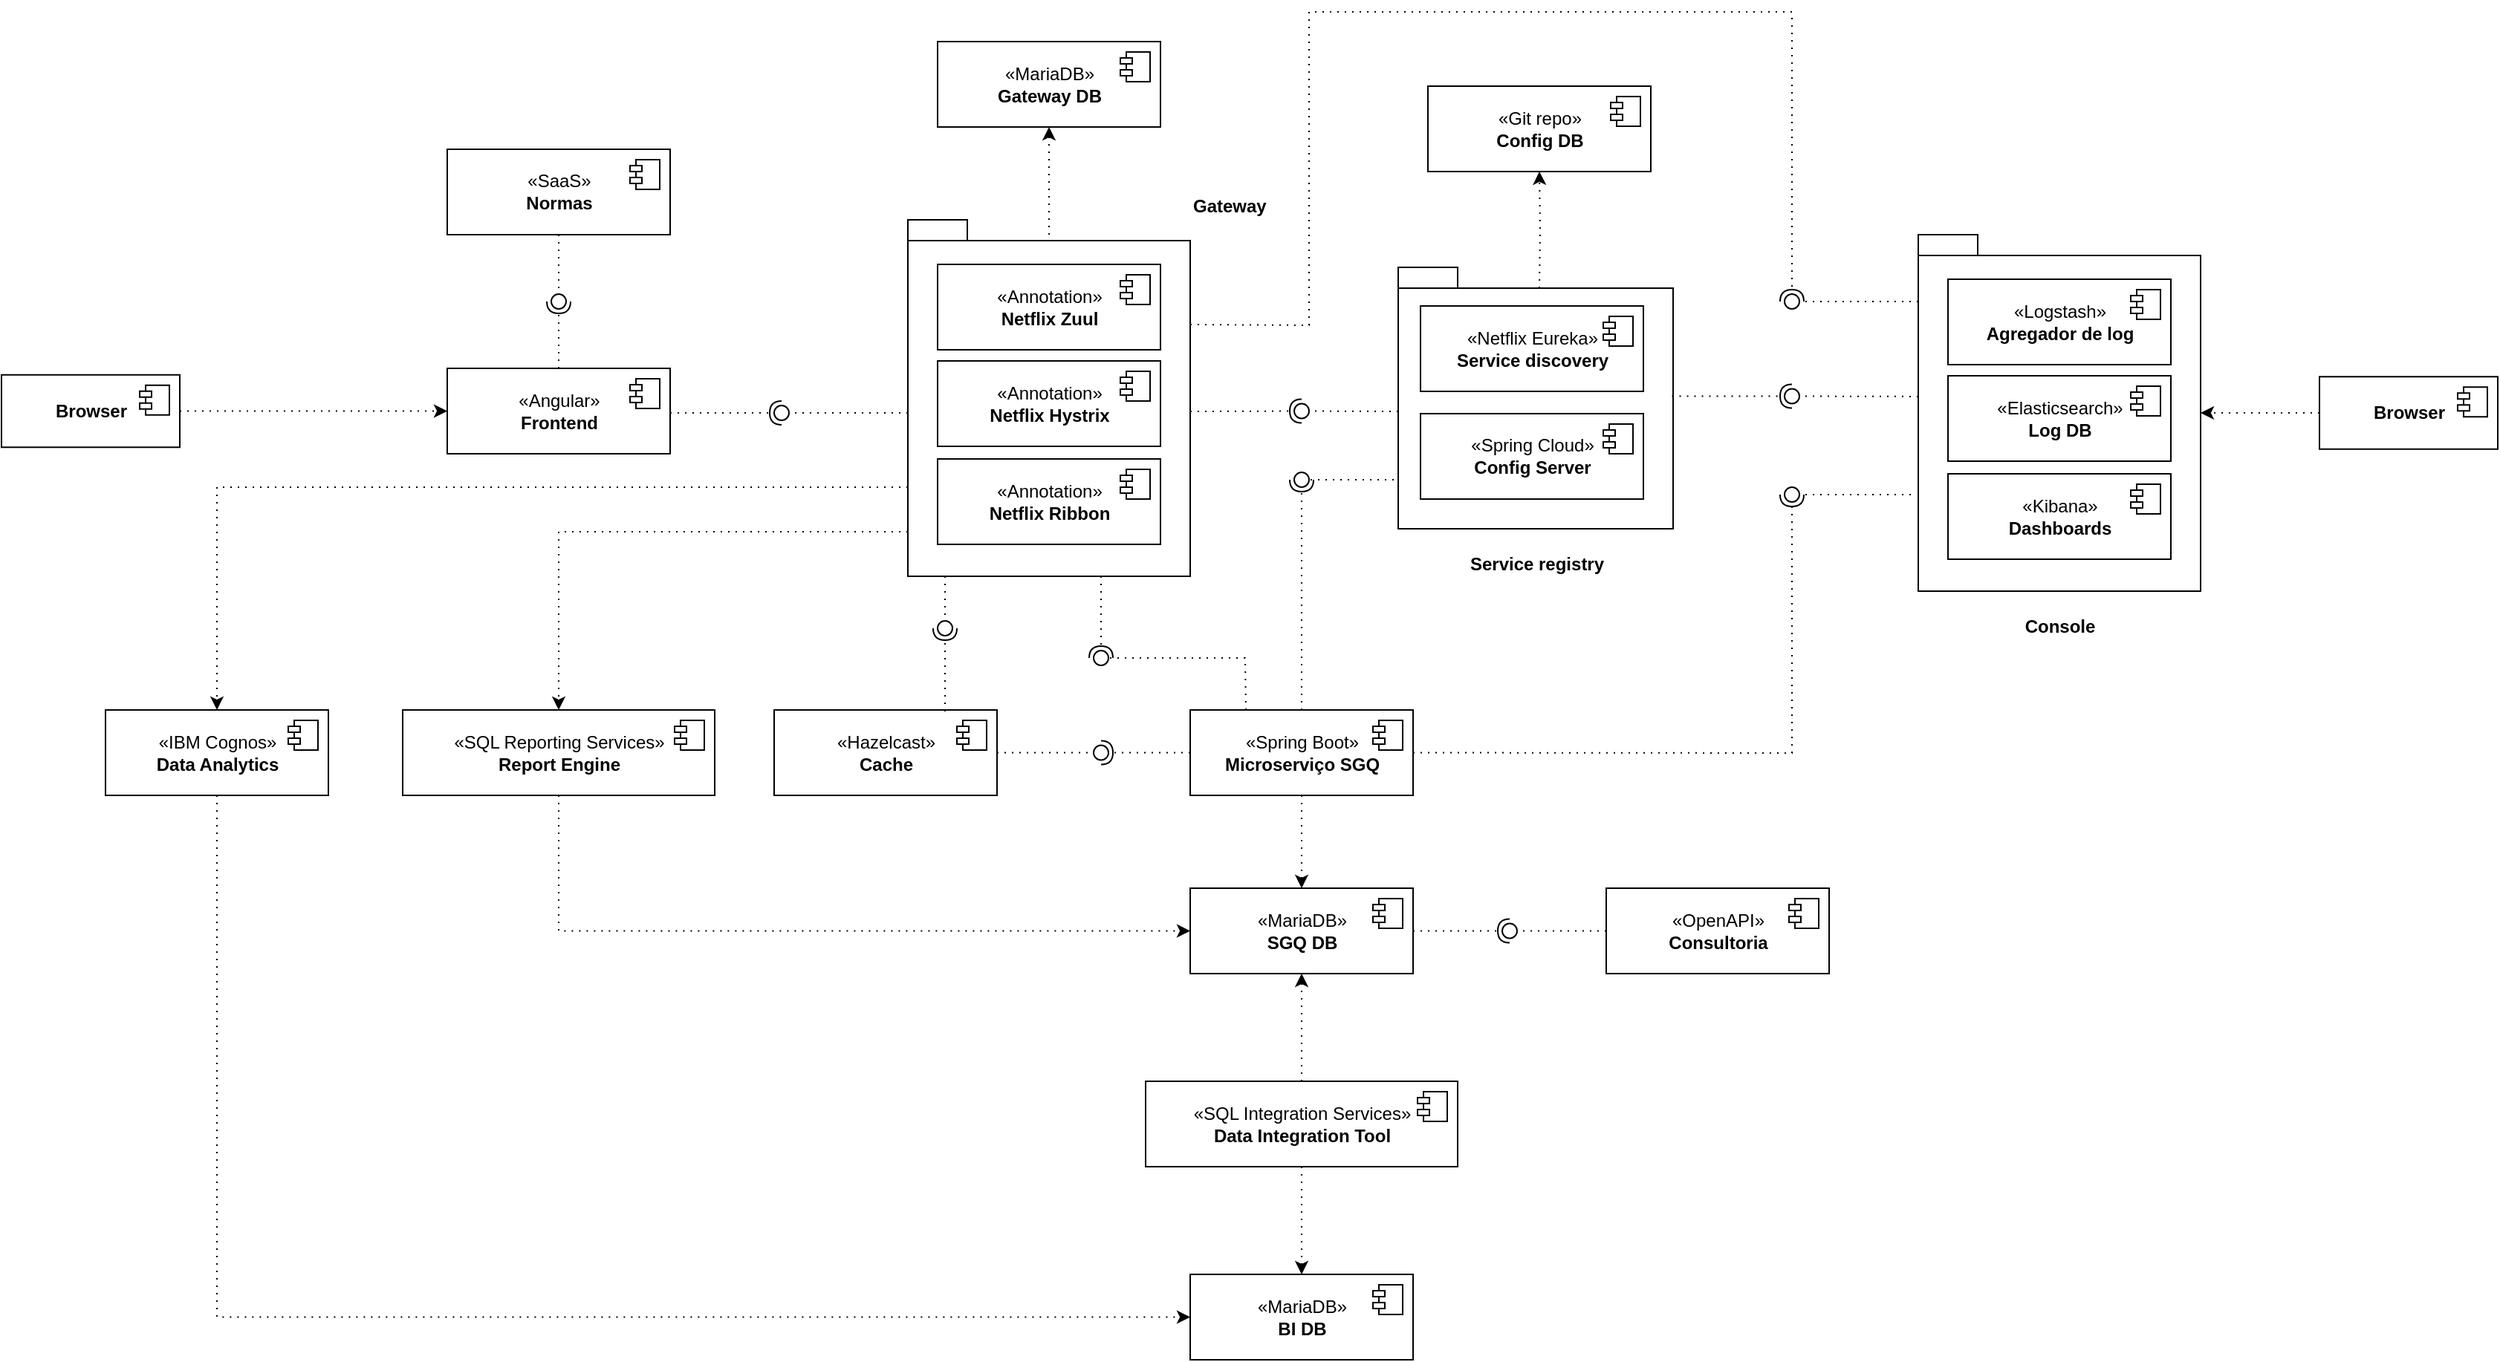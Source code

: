 <mxfile version="12.6.5" type="device"><diagram id="sWpKMz6vAWD7szuIGgSp" name="Page-1"><mxGraphModel dx="3005" dy="1328" grid="1" gridSize="10" guides="1" tooltips="1" connect="1" arrows="1" fold="1" page="1" pageScale="1" pageWidth="850" pageHeight="1100" math="0" shadow="0"><root><mxCell id="0"/><mxCell id="1" parent="0"/><mxCell id="MSvpgPE83jzv0ynAYJYh-51" value="«Angular»&lt;br&gt;&lt;b&gt;Frontend&lt;/b&gt;" style="html=1;" vertex="1" parent="1"><mxGeometry x="-260" y="260" width="150" height="57.5" as="geometry"/></mxCell><mxCell id="MSvpgPE83jzv0ynAYJYh-52" value="" style="shape=component;jettyWidth=8;jettyHeight=4;" vertex="1" parent="MSvpgPE83jzv0ynAYJYh-51"><mxGeometry x="1" width="20" height="20" relative="1" as="geometry"><mxPoint x="-27" y="7" as="offset"/></mxGeometry></mxCell><mxCell id="MSvpgPE83jzv0ynAYJYh-88" style="edgeStyle=orthogonalEdgeStyle;rounded=0;orthogonalLoop=1;jettySize=auto;html=1;exitX=1;exitY=0.5;exitDx=0;exitDy=0;dashed=1;dashPattern=1 4;" edge="1" parent="1" source="MSvpgPE83jzv0ynAYJYh-171" target="MSvpgPE83jzv0ynAYJYh-51"><mxGeometry relative="1" as="geometry"><mxPoint x="-500" y="288.75" as="sourcePoint"/></mxGeometry></mxCell><mxCell id="MSvpgPE83jzv0ynAYJYh-55" value="«SaaS»&lt;br&gt;&lt;b&gt;Normas&lt;/b&gt;" style="html=1;" vertex="1" parent="1"><mxGeometry x="-260" y="112.5" width="150" height="57.5" as="geometry"/></mxCell><mxCell id="MSvpgPE83jzv0ynAYJYh-56" value="" style="shape=component;jettyWidth=8;jettyHeight=4;" vertex="1" parent="MSvpgPE83jzv0ynAYJYh-55"><mxGeometry x="1" width="20" height="20" relative="1" as="geometry"><mxPoint x="-27" y="7" as="offset"/></mxGeometry></mxCell><mxCell id="MSvpgPE83jzv0ynAYJYh-57" value="«OpenAPI»&lt;br&gt;&lt;b&gt;Consultoria&lt;/b&gt;" style="html=1;" vertex="1" parent="1"><mxGeometry x="520" y="610" width="150" height="57.5" as="geometry"/></mxCell><mxCell id="MSvpgPE83jzv0ynAYJYh-58" value="" style="shape=component;jettyWidth=8;jettyHeight=4;" vertex="1" parent="MSvpgPE83jzv0ynAYJYh-57"><mxGeometry x="1" width="20" height="20" relative="1" as="geometry"><mxPoint x="-27" y="7" as="offset"/></mxGeometry></mxCell><mxCell id="MSvpgPE83jzv0ynAYJYh-127" style="edgeStyle=orthogonalEdgeStyle;rounded=0;orthogonalLoop=1;jettySize=auto;html=1;exitX=0.5;exitY=1;exitDx=0;exitDy=0;entryX=0.5;entryY=0;entryDx=0;entryDy=0;dashed=1;dashPattern=1 4;" edge="1" parent="1" source="MSvpgPE83jzv0ynAYJYh-59" target="MSvpgPE83jzv0ynAYJYh-61"><mxGeometry relative="1" as="geometry"/></mxCell><mxCell id="MSvpgPE83jzv0ynAYJYh-59" value="«Spring Boot»&lt;br&gt;&lt;b&gt;Microserviço SGQ&lt;/b&gt;" style="html=1;" vertex="1" parent="1"><mxGeometry x="240" y="490" width="150" height="57.5" as="geometry"/></mxCell><mxCell id="MSvpgPE83jzv0ynAYJYh-60" value="" style="shape=component;jettyWidth=8;jettyHeight=4;" vertex="1" parent="MSvpgPE83jzv0ynAYJYh-59"><mxGeometry x="1" width="20" height="20" relative="1" as="geometry"><mxPoint x="-27" y="7" as="offset"/></mxGeometry></mxCell><mxCell id="MSvpgPE83jzv0ynAYJYh-61" value="«MariaDB»&lt;br&gt;&lt;b&gt;SGQ DB&lt;/b&gt;" style="html=1;" vertex="1" parent="1"><mxGeometry x="240" y="610" width="150" height="57.5" as="geometry"/></mxCell><mxCell id="MSvpgPE83jzv0ynAYJYh-62" value="" style="shape=component;jettyWidth=8;jettyHeight=4;" vertex="1" parent="MSvpgPE83jzv0ynAYJYh-61"><mxGeometry x="1" width="20" height="20" relative="1" as="geometry"><mxPoint x="-27" y="7" as="offset"/></mxGeometry></mxCell><mxCell id="MSvpgPE83jzv0ynAYJYh-63" value="«MariaDB»&lt;br&gt;&lt;b&gt;BI DB&lt;/b&gt;" style="html=1;" vertex="1" parent="1"><mxGeometry x="240" y="870" width="150" height="57.5" as="geometry"/></mxCell><mxCell id="MSvpgPE83jzv0ynAYJYh-64" value="" style="shape=component;jettyWidth=8;jettyHeight=4;" vertex="1" parent="MSvpgPE83jzv0ynAYJYh-63"><mxGeometry x="1" width="20" height="20" relative="1" as="geometry"><mxPoint x="-27" y="7" as="offset"/></mxGeometry></mxCell><mxCell id="MSvpgPE83jzv0ynAYJYh-65" value="«Hazelcast»&lt;br&gt;&lt;b&gt;Cache&lt;/b&gt;" style="html=1;" vertex="1" parent="1"><mxGeometry x="-40" y="490" width="150" height="57.5" as="geometry"/></mxCell><mxCell id="MSvpgPE83jzv0ynAYJYh-66" value="" style="shape=component;jettyWidth=8;jettyHeight=4;" vertex="1" parent="MSvpgPE83jzv0ynAYJYh-65"><mxGeometry x="1" width="20" height="20" relative="1" as="geometry"><mxPoint x="-27" y="7" as="offset"/></mxGeometry></mxCell><mxCell id="MSvpgPE83jzv0ynAYJYh-130" style="edgeStyle=orthogonalEdgeStyle;rounded=0;orthogonalLoop=1;jettySize=auto;html=1;exitX=0.5;exitY=0;exitDx=0;exitDy=0;entryX=0.5;entryY=1;entryDx=0;entryDy=0;dashed=1;dashPattern=1 4;" edge="1" parent="1" source="MSvpgPE83jzv0ynAYJYh-67" target="MSvpgPE83jzv0ynAYJYh-61"><mxGeometry relative="1" as="geometry"/></mxCell><mxCell id="MSvpgPE83jzv0ynAYJYh-131" style="edgeStyle=orthogonalEdgeStyle;rounded=0;orthogonalLoop=1;jettySize=auto;html=1;exitX=0.5;exitY=1;exitDx=0;exitDy=0;entryX=0.5;entryY=0;entryDx=0;entryDy=0;dashed=1;dashPattern=1 4;" edge="1" parent="1" source="MSvpgPE83jzv0ynAYJYh-67" target="MSvpgPE83jzv0ynAYJYh-63"><mxGeometry relative="1" as="geometry"/></mxCell><mxCell id="MSvpgPE83jzv0ynAYJYh-67" value="«SQL Integration Services»&lt;br&gt;&lt;b&gt;Data Integration Tool&lt;/b&gt;" style="html=1;" vertex="1" parent="1"><mxGeometry x="210" y="740" width="210" height="57.5" as="geometry"/></mxCell><mxCell id="MSvpgPE83jzv0ynAYJYh-68" value="" style="shape=component;jettyWidth=8;jettyHeight=4;" vertex="1" parent="MSvpgPE83jzv0ynAYJYh-67"><mxGeometry x="1" width="20" height="20" relative="1" as="geometry"><mxPoint x="-27" y="7" as="offset"/></mxGeometry></mxCell><mxCell id="MSvpgPE83jzv0ynAYJYh-134" style="edgeStyle=orthogonalEdgeStyle;rounded=0;orthogonalLoop=1;jettySize=auto;html=1;entryX=0;entryY=0.5;entryDx=0;entryDy=0;dashed=1;dashPattern=1 4;exitX=0.5;exitY=1;exitDx=0;exitDy=0;" edge="1" parent="1" source="MSvpgPE83jzv0ynAYJYh-69" target="MSvpgPE83jzv0ynAYJYh-61"><mxGeometry relative="1" as="geometry"/></mxCell><mxCell id="MSvpgPE83jzv0ynAYJYh-69" value="«SQL Reporting Services»&lt;br&gt;&lt;b&gt;Report Engine&lt;/b&gt;" style="html=1;" vertex="1" parent="1"><mxGeometry x="-290" y="490" width="210" height="57.5" as="geometry"/></mxCell><mxCell id="MSvpgPE83jzv0ynAYJYh-70" value="" style="shape=component;jettyWidth=8;jettyHeight=4;" vertex="1" parent="MSvpgPE83jzv0ynAYJYh-69"><mxGeometry x="1" width="20" height="20" relative="1" as="geometry"><mxPoint x="-27" y="7" as="offset"/></mxGeometry></mxCell><mxCell id="MSvpgPE83jzv0ynAYJYh-132" style="edgeStyle=orthogonalEdgeStyle;rounded=0;orthogonalLoop=1;jettySize=auto;html=1;exitX=0.5;exitY=1;exitDx=0;exitDy=0;entryX=0;entryY=0.5;entryDx=0;entryDy=0;dashed=1;dashPattern=1 4;" edge="1" parent="1" source="MSvpgPE83jzv0ynAYJYh-71" target="MSvpgPE83jzv0ynAYJYh-63"><mxGeometry relative="1" as="geometry"/></mxCell><mxCell id="MSvpgPE83jzv0ynAYJYh-71" value="«IBM Cognos»&lt;br&gt;&lt;b&gt;Data Analytics&lt;/b&gt;" style="html=1;" vertex="1" parent="1"><mxGeometry x="-490" y="490" width="150" height="57.5" as="geometry"/></mxCell><mxCell id="MSvpgPE83jzv0ynAYJYh-72" value="" style="shape=component;jettyWidth=8;jettyHeight=4;" vertex="1" parent="MSvpgPE83jzv0ynAYJYh-71"><mxGeometry x="1" width="20" height="20" relative="1" as="geometry"><mxPoint x="-27" y="7" as="offset"/></mxGeometry></mxCell><mxCell id="MSvpgPE83jzv0ynAYJYh-165" style="edgeStyle=orthogonalEdgeStyle;rounded=0;orthogonalLoop=1;jettySize=auto;html=1;dashed=1;dashPattern=1 4;" edge="1" parent="1" source="MSvpgPE83jzv0ynAYJYh-75" target="MSvpgPE83jzv0ynAYJYh-42"><mxGeometry relative="1" as="geometry"/></mxCell><mxCell id="MSvpgPE83jzv0ynAYJYh-75" value="&lt;b&gt;Browser&lt;/b&gt;" style="html=1;" vertex="1" parent="1"><mxGeometry x="1000" y="265.63" width="120" height="48.75" as="geometry"/></mxCell><mxCell id="MSvpgPE83jzv0ynAYJYh-76" value="" style="shape=component;jettyWidth=8;jettyHeight=4;" vertex="1" parent="MSvpgPE83jzv0ynAYJYh-75"><mxGeometry x="1" width="20" height="20" relative="1" as="geometry"><mxPoint x="-27" y="7" as="offset"/></mxGeometry></mxCell><mxCell id="MSvpgPE83jzv0ynAYJYh-77" value="«Git repo»&lt;br&gt;&lt;b&gt;Config DB&lt;/b&gt;" style="html=1;" vertex="1" parent="1"><mxGeometry x="400" y="70" width="150" height="57.5" as="geometry"/></mxCell><mxCell id="MSvpgPE83jzv0ynAYJYh-78" value="" style="shape=component;jettyWidth=8;jettyHeight=4;" vertex="1" parent="MSvpgPE83jzv0ynAYJYh-77"><mxGeometry x="1" width="20" height="20" relative="1" as="geometry"><mxPoint x="-27" y="7" as="offset"/></mxGeometry></mxCell><mxCell id="MSvpgPE83jzv0ynAYJYh-79" value="«MariaDB»&lt;br&gt;&lt;b&gt;Gateway DB&lt;/b&gt;" style="html=1;" vertex="1" parent="1"><mxGeometry x="70" y="40" width="150" height="57.5" as="geometry"/></mxCell><mxCell id="MSvpgPE83jzv0ynAYJYh-80" value="" style="shape=component;jettyWidth=8;jettyHeight=4;" vertex="1" parent="MSvpgPE83jzv0ynAYJYh-79"><mxGeometry x="1" width="20" height="20" relative="1" as="geometry"><mxPoint x="-27" y="7" as="offset"/></mxGeometry></mxCell><mxCell id="MSvpgPE83jzv0ynAYJYh-87" style="edgeStyle=orthogonalEdgeStyle;rounded=0;orthogonalLoop=1;jettySize=auto;html=1;exitX=0.5;exitY=0;exitDx=0;exitDy=0;dashed=1;dashPattern=1 4;" edge="1" parent="1" source="MSvpgPE83jzv0ynAYJYh-14" target="MSvpgPE83jzv0ynAYJYh-79"><mxGeometry relative="1" as="geometry"/></mxCell><mxCell id="MSvpgPE83jzv0ynAYJYh-93" value="" style="rounded=0;orthogonalLoop=1;jettySize=auto;html=1;endArrow=none;endFill=0;dashed=1;dashPattern=1 4;exitX=0.5;exitY=1;exitDx=0;exitDy=0;" edge="1" target="MSvpgPE83jzv0ynAYJYh-95" parent="1" source="MSvpgPE83jzv0ynAYJYh-55"><mxGeometry relative="1" as="geometry"><mxPoint x="-400" y="133" as="sourcePoint"/></mxGeometry></mxCell><mxCell id="MSvpgPE83jzv0ynAYJYh-94" value="" style="rounded=0;orthogonalLoop=1;jettySize=auto;html=1;endArrow=halfCircle;endFill=0;entryX=0.5;entryY=0.5;entryDx=0;entryDy=0;endSize=6;strokeWidth=1;dashed=1;dashPattern=1 4;exitX=0.5;exitY=0;exitDx=0;exitDy=0;" edge="1" target="MSvpgPE83jzv0ynAYJYh-95" parent="1" source="MSvpgPE83jzv0ynAYJYh-51"><mxGeometry relative="1" as="geometry"><mxPoint x="-360" y="133" as="sourcePoint"/></mxGeometry></mxCell><mxCell id="MSvpgPE83jzv0ynAYJYh-95" value="" style="ellipse;whiteSpace=wrap;html=1;fontFamily=Helvetica;fontSize=12;fontColor=#000000;align=center;strokeColor=#000000;fillColor=#ffffff;points=[];aspect=fixed;resizable=0;" vertex="1" parent="1"><mxGeometry x="-190" y="210" width="10" height="10" as="geometry"/></mxCell><mxCell id="MSvpgPE83jzv0ynAYJYh-99" value="" style="rounded=0;orthogonalLoop=1;jettySize=auto;html=1;endArrow=none;endFill=0;dashed=1;dashPattern=1 4;" edge="1" target="MSvpgPE83jzv0ynAYJYh-101" parent="1"><mxGeometry relative="1" as="geometry"><mxPoint x="50" y="290" as="sourcePoint"/></mxGeometry></mxCell><mxCell id="MSvpgPE83jzv0ynAYJYh-100" value="" style="rounded=0;orthogonalLoop=1;jettySize=auto;html=1;endArrow=halfCircle;endFill=0;entryX=0.5;entryY=0.5;entryDx=0;entryDy=0;endSize=6;strokeWidth=1;dashed=1;dashPattern=1 4;" edge="1" target="MSvpgPE83jzv0ynAYJYh-101" parent="1"><mxGeometry relative="1" as="geometry"><mxPoint x="-110" y="290" as="sourcePoint"/></mxGeometry></mxCell><mxCell id="MSvpgPE83jzv0ynAYJYh-101" value="" style="ellipse;whiteSpace=wrap;html=1;fontFamily=Helvetica;fontSize=12;fontColor=#000000;align=center;strokeColor=#000000;fillColor=#ffffff;points=[];aspect=fixed;resizable=0;" vertex="1" parent="1"><mxGeometry x="-40" y="285" width="10" height="10" as="geometry"/></mxCell><mxCell id="MSvpgPE83jzv0ynAYJYh-102" value="" style="rounded=0;orthogonalLoop=1;jettySize=auto;html=1;endArrow=none;endFill=0;dashed=1;dashPattern=1 4;" edge="1" target="MSvpgPE83jzv0ynAYJYh-104" parent="1"><mxGeometry relative="1" as="geometry"><mxPoint x="380" y="289" as="sourcePoint"/></mxGeometry></mxCell><mxCell id="MSvpgPE83jzv0ynAYJYh-103" value="" style="rounded=0;orthogonalLoop=1;jettySize=auto;html=1;endArrow=halfCircle;endFill=0;entryX=0.5;entryY=0.5;entryDx=0;entryDy=0;endSize=6;strokeWidth=1;dashed=1;dashPattern=1 4;" edge="1" target="MSvpgPE83jzv0ynAYJYh-104" parent="1"><mxGeometry relative="1" as="geometry"><mxPoint x="240" y="289" as="sourcePoint"/></mxGeometry></mxCell><mxCell id="MSvpgPE83jzv0ynAYJYh-104" value="" style="ellipse;whiteSpace=wrap;html=1;fontFamily=Helvetica;fontSize=12;fontColor=#000000;align=center;strokeColor=#000000;fillColor=#ffffff;points=[];aspect=fixed;resizable=0;" vertex="1" parent="1"><mxGeometry x="310" y="283.75" width="10" height="10" as="geometry"/></mxCell><mxCell id="MSvpgPE83jzv0ynAYJYh-105" value="" style="group" vertex="1" connectable="0" parent="1"><mxGeometry x="50" y="160" width="190" height="240" as="geometry"/></mxCell><mxCell id="MSvpgPE83jzv0ynAYJYh-13" value="Gateway" style="shape=folder;fontStyle=1;spacingTop=10;tabWidth=40;tabHeight=14;tabPosition=left;html=1;labelPosition=right;verticalLabelPosition=top;align=left;verticalAlign=bottom;" vertex="1" parent="MSvpgPE83jzv0ynAYJYh-105"><mxGeometry width="190" height="240" as="geometry"/></mxCell><mxCell id="MSvpgPE83jzv0ynAYJYh-14" value="«Annotation»&lt;br&gt;&lt;b&gt;Netflix Zuul&lt;/b&gt;" style="html=1;" vertex="1" parent="MSvpgPE83jzv0ynAYJYh-105"><mxGeometry x="20" y="30" width="150" height="57.5" as="geometry"/></mxCell><mxCell id="MSvpgPE83jzv0ynAYJYh-15" value="" style="shape=component;jettyWidth=8;jettyHeight=4;" vertex="1" parent="MSvpgPE83jzv0ynAYJYh-14"><mxGeometry x="1" width="20" height="20" relative="1" as="geometry"><mxPoint x="-27" y="7" as="offset"/></mxGeometry></mxCell><mxCell id="MSvpgPE83jzv0ynAYJYh-16" value="«Annotation»&lt;br&gt;&lt;b&gt;Netflix Hystrix&lt;/b&gt;" style="html=1;" vertex="1" parent="MSvpgPE83jzv0ynAYJYh-105"><mxGeometry x="20" y="95" width="150" height="57.5" as="geometry"/></mxCell><mxCell id="MSvpgPE83jzv0ynAYJYh-17" value="" style="shape=component;jettyWidth=8;jettyHeight=4;" vertex="1" parent="MSvpgPE83jzv0ynAYJYh-16"><mxGeometry x="1" width="20" height="20" relative="1" as="geometry"><mxPoint x="-27" y="7" as="offset"/></mxGeometry></mxCell><mxCell id="MSvpgPE83jzv0ynAYJYh-18" value="«Annotation»&lt;br&gt;&lt;b&gt;Netflix Ribbon&lt;/b&gt;" style="html=1;" vertex="1" parent="MSvpgPE83jzv0ynAYJYh-105"><mxGeometry x="20" y="161" width="150" height="57.5" as="geometry"/></mxCell><mxCell id="MSvpgPE83jzv0ynAYJYh-19" value="" style="shape=component;jettyWidth=8;jettyHeight=4;" vertex="1" parent="MSvpgPE83jzv0ynAYJYh-18"><mxGeometry x="1" width="20" height="20" relative="1" as="geometry"><mxPoint x="-27" y="7" as="offset"/></mxGeometry></mxCell><mxCell id="MSvpgPE83jzv0ynAYJYh-121" value="" style="rounded=0;orthogonalLoop=1;jettySize=auto;html=1;endArrow=none;endFill=0;dashed=1;dashPattern=1 4;" edge="1" target="MSvpgPE83jzv0ynAYJYh-123" parent="1"><mxGeometry relative="1" as="geometry"><mxPoint x="382" y="335" as="sourcePoint"/></mxGeometry></mxCell><mxCell id="MSvpgPE83jzv0ynAYJYh-122" value="" style="rounded=0;orthogonalLoop=1;jettySize=auto;html=1;endArrow=halfCircle;endFill=0;entryX=0.5;entryY=0.5;entryDx=0;entryDy=0;endSize=6;strokeWidth=1;dashed=1;dashPattern=1 4;exitX=0.5;exitY=0;exitDx=0;exitDy=0;" edge="1" target="MSvpgPE83jzv0ynAYJYh-123" parent="1" source="MSvpgPE83jzv0ynAYJYh-59"><mxGeometry relative="1" as="geometry"><mxPoint x="335" y="350" as="sourcePoint"/></mxGeometry></mxCell><mxCell id="MSvpgPE83jzv0ynAYJYh-123" value="" style="ellipse;whiteSpace=wrap;html=1;fontFamily=Helvetica;fontSize=12;fontColor=#000000;align=center;strokeColor=#000000;fillColor=#ffffff;points=[];aspect=fixed;resizable=0;" vertex="1" parent="1"><mxGeometry x="310" y="330" width="10" height="10" as="geometry"/></mxCell><mxCell id="MSvpgPE83jzv0ynAYJYh-124" value="" style="rounded=0;orthogonalLoop=1;jettySize=auto;html=1;endArrow=none;endFill=0;dashed=1;dashPattern=1 4;exitX=0.25;exitY=0;exitDx=0;exitDy=0;" edge="1" target="MSvpgPE83jzv0ynAYJYh-126" parent="1" source="MSvpgPE83jzv0ynAYJYh-59"><mxGeometry relative="1" as="geometry"><mxPoint x="200" y="445" as="sourcePoint"/><Array as="points"><mxPoint x="277" y="455"/></Array></mxGeometry></mxCell><mxCell id="MSvpgPE83jzv0ynAYJYh-125" value="" style="rounded=0;orthogonalLoop=1;jettySize=auto;html=1;endArrow=halfCircle;endFill=0;entryX=0.5;entryY=0.5;entryDx=0;entryDy=0;endSize=6;strokeWidth=1;dashed=1;dashPattern=1 4;" edge="1" target="MSvpgPE83jzv0ynAYJYh-126" parent="1"><mxGeometry relative="1" as="geometry"><mxPoint x="180" y="400" as="sourcePoint"/></mxGeometry></mxCell><mxCell id="MSvpgPE83jzv0ynAYJYh-126" value="" style="ellipse;whiteSpace=wrap;html=1;fontFamily=Helvetica;fontSize=12;fontColor=#000000;align=center;strokeColor=#000000;fillColor=#ffffff;points=[];aspect=fixed;resizable=0;" vertex="1" parent="1"><mxGeometry x="175" y="450" width="10" height="10" as="geometry"/></mxCell><mxCell id="MSvpgPE83jzv0ynAYJYh-135" style="edgeStyle=orthogonalEdgeStyle;rounded=0;orthogonalLoop=1;jettySize=auto;html=1;dashed=1;dashPattern=1 4;" edge="1" parent="1" source="MSvpgPE83jzv0ynAYJYh-13" target="MSvpgPE83jzv0ynAYJYh-69"><mxGeometry relative="1" as="geometry"><mxPoint x="-40" y="380" as="sourcePoint"/><Array as="points"><mxPoint x="-185" y="370"/></Array></mxGeometry></mxCell><mxCell id="MSvpgPE83jzv0ynAYJYh-136" style="edgeStyle=orthogonalEdgeStyle;rounded=0;orthogonalLoop=1;jettySize=auto;html=1;exitX=0;exitY=0;exitDx=0;exitDy=240.0;exitPerimeter=0;dashed=1;dashPattern=1 4;entryX=0.5;entryY=0;entryDx=0;entryDy=0;" edge="1" parent="1" source="MSvpgPE83jzv0ynAYJYh-13" target="MSvpgPE83jzv0ynAYJYh-71"><mxGeometry relative="1" as="geometry"><mxPoint x="-90" y="440" as="targetPoint"/><Array as="points"><mxPoint x="50" y="340"/><mxPoint x="-415" y="340"/></Array></mxGeometry></mxCell><mxCell id="MSvpgPE83jzv0ynAYJYh-137" style="edgeStyle=orthogonalEdgeStyle;rounded=0;orthogonalLoop=1;jettySize=auto;html=1;dashed=1;dashPattern=1 4;" edge="1" parent="1" target="MSvpgPE83jzv0ynAYJYh-77"><mxGeometry relative="1" as="geometry"><mxPoint x="475" y="206" as="sourcePoint"/></mxGeometry></mxCell><mxCell id="MSvpgPE83jzv0ynAYJYh-138" value="" style="group" vertex="1" connectable="0" parent="1"><mxGeometry x="380" y="192" width="185" height="176" as="geometry"/></mxCell><mxCell id="MSvpgPE83jzv0ynAYJYh-25" value="Service registry" style="shape=folder;fontStyle=1;spacingTop=10;tabWidth=40;tabHeight=14;tabPosition=left;html=1;labelPosition=center;verticalLabelPosition=bottom;align=center;verticalAlign=top;" vertex="1" parent="MSvpgPE83jzv0ynAYJYh-138"><mxGeometry width="185" height="176" as="geometry"/></mxCell><mxCell id="MSvpgPE83jzv0ynAYJYh-38" value="«Netflix Eureka»&lt;br&gt;&lt;b&gt;Service discovery&lt;/b&gt;" style="html=1;" vertex="1" parent="MSvpgPE83jzv0ynAYJYh-138"><mxGeometry x="15" y="26" width="150" height="57.5" as="geometry"/></mxCell><mxCell id="MSvpgPE83jzv0ynAYJYh-39" value="" style="shape=component;jettyWidth=8;jettyHeight=4;" vertex="1" parent="MSvpgPE83jzv0ynAYJYh-38"><mxGeometry x="1" width="20" height="20" relative="1" as="geometry"><mxPoint x="-27" y="7" as="offset"/></mxGeometry></mxCell><mxCell id="MSvpgPE83jzv0ynAYJYh-40" value="«Spring Cloud»&lt;br&gt;&lt;b&gt;Config Server&lt;/b&gt;" style="html=1;" vertex="1" parent="MSvpgPE83jzv0ynAYJYh-138"><mxGeometry x="15" y="98.5" width="150" height="57.5" as="geometry"/></mxCell><mxCell id="MSvpgPE83jzv0ynAYJYh-41" value="" style="shape=component;jettyWidth=8;jettyHeight=4;" vertex="1" parent="MSvpgPE83jzv0ynAYJYh-40"><mxGeometry x="1" width="20" height="20" relative="1" as="geometry"><mxPoint x="-27" y="7" as="offset"/></mxGeometry></mxCell><mxCell id="MSvpgPE83jzv0ynAYJYh-139" value="" style="rounded=0;orthogonalLoop=1;jettySize=auto;html=1;endArrow=none;endFill=0;dashed=1;dashPattern=1 4;exitX=0;exitY=0.5;exitDx=0;exitDy=0;" edge="1" target="MSvpgPE83jzv0ynAYJYh-141" parent="1" source="MSvpgPE83jzv0ynAYJYh-57"><mxGeometry relative="1" as="geometry"><mxPoint x="470" y="639" as="sourcePoint"/></mxGeometry></mxCell><mxCell id="MSvpgPE83jzv0ynAYJYh-140" value="" style="rounded=0;orthogonalLoop=1;jettySize=auto;html=1;endArrow=halfCircle;endFill=0;entryX=0.5;entryY=0.5;entryDx=0;entryDy=0;endSize=6;strokeWidth=1;dashed=1;dashPattern=1 4;exitX=1;exitY=0.5;exitDx=0;exitDy=0;" edge="1" target="MSvpgPE83jzv0ynAYJYh-141" parent="1" source="MSvpgPE83jzv0ynAYJYh-61"><mxGeometry relative="1" as="geometry"><mxPoint x="510" y="639" as="sourcePoint"/></mxGeometry></mxCell><mxCell id="MSvpgPE83jzv0ynAYJYh-141" value="" style="ellipse;whiteSpace=wrap;html=1;fontFamily=Helvetica;fontSize=12;fontColor=#000000;align=center;strokeColor=#000000;fillColor=#ffffff;points=[];aspect=fixed;resizable=0;" vertex="1" parent="1"><mxGeometry x="450" y="633.75" width="10" height="10" as="geometry"/></mxCell><mxCell id="MSvpgPE83jzv0ynAYJYh-144" value="" style="rounded=0;orthogonalLoop=1;jettySize=auto;html=1;endArrow=none;endFill=0;dashed=1;dashPattern=1 4;exitX=1;exitY=0.5;exitDx=0;exitDy=0;" edge="1" target="MSvpgPE83jzv0ynAYJYh-146" parent="1" source="MSvpgPE83jzv0ynAYJYh-65"><mxGeometry relative="1" as="geometry"><mxPoint x="160" y="509" as="sourcePoint"/></mxGeometry></mxCell><mxCell id="MSvpgPE83jzv0ynAYJYh-145" value="" style="rounded=0;orthogonalLoop=1;jettySize=auto;html=1;endArrow=halfCircle;endFill=0;entryX=0.5;entryY=0.5;entryDx=0;entryDy=0;endSize=6;strokeWidth=1;dashed=1;dashPattern=1 4;" edge="1" target="MSvpgPE83jzv0ynAYJYh-146" parent="1" source="MSvpgPE83jzv0ynAYJYh-59"><mxGeometry relative="1" as="geometry"><mxPoint x="200" y="509" as="sourcePoint"/></mxGeometry></mxCell><mxCell id="MSvpgPE83jzv0ynAYJYh-146" value="" style="ellipse;whiteSpace=wrap;html=1;fontFamily=Helvetica;fontSize=12;fontColor=#000000;align=center;strokeColor=#000000;fillColor=#ffffff;points=[];aspect=fixed;resizable=0;" vertex="1" parent="1"><mxGeometry x="175" y="513.75" width="10" height="10" as="geometry"/></mxCell><mxCell id="MSvpgPE83jzv0ynAYJYh-147" value="" style="rounded=0;orthogonalLoop=1;jettySize=auto;html=1;endArrow=none;endFill=0;dashed=1;dashPattern=1 4;" edge="1" target="MSvpgPE83jzv0ynAYJYh-149" parent="1"><mxGeometry relative="1" as="geometry"><mxPoint x="75" y="400" as="sourcePoint"/></mxGeometry></mxCell><mxCell id="MSvpgPE83jzv0ynAYJYh-148" value="" style="rounded=0;orthogonalLoop=1;jettySize=auto;html=1;endArrow=halfCircle;endFill=0;entryX=0.5;entryY=0.5;entryDx=0;entryDy=0;endSize=6;strokeWidth=1;dashed=1;dashPattern=1 4;" edge="1" target="MSvpgPE83jzv0ynAYJYh-149" parent="1"><mxGeometry relative="1" as="geometry"><mxPoint x="75" y="491" as="sourcePoint"/></mxGeometry></mxCell><mxCell id="MSvpgPE83jzv0ynAYJYh-149" value="" style="ellipse;whiteSpace=wrap;html=1;fontFamily=Helvetica;fontSize=12;fontColor=#000000;align=center;strokeColor=#000000;fillColor=#ffffff;points=[];aspect=fixed;resizable=0;" vertex="1" parent="1"><mxGeometry x="70" y="430" width="10" height="10" as="geometry"/></mxCell><mxCell id="MSvpgPE83jzv0ynAYJYh-156" value="" style="rounded=0;orthogonalLoop=1;jettySize=auto;html=1;endArrow=none;endFill=0;dashed=1;dashPattern=1 4;exitX=0;exitY=0.454;exitDx=0;exitDy=0;exitPerimeter=0;" edge="1" target="MSvpgPE83jzv0ynAYJYh-158" parent="1" source="MSvpgPE83jzv0ynAYJYh-42"><mxGeometry relative="1" as="geometry"><mxPoint x="680" y="281" as="sourcePoint"/></mxGeometry></mxCell><mxCell id="MSvpgPE83jzv0ynAYJYh-157" value="" style="rounded=0;orthogonalLoop=1;jettySize=auto;html=1;endArrow=halfCircle;endFill=0;entryX=0.5;entryY=0.5;entryDx=0;entryDy=0;endSize=6;strokeWidth=1;dashed=1;dashPattern=1 4;exitX=0.996;exitY=0.493;exitDx=0;exitDy=0;exitPerimeter=0;" edge="1" target="MSvpgPE83jzv0ynAYJYh-158" parent="1" source="MSvpgPE83jzv0ynAYJYh-25"><mxGeometry relative="1" as="geometry"><mxPoint x="700" y="270" as="sourcePoint"/></mxGeometry></mxCell><mxCell id="MSvpgPE83jzv0ynAYJYh-158" value="" style="ellipse;whiteSpace=wrap;html=1;fontFamily=Helvetica;fontSize=12;fontColor=#000000;align=center;strokeColor=#000000;fillColor=#ffffff;points=[];aspect=fixed;resizable=0;" vertex="1" parent="1"><mxGeometry x="640" y="273.75" width="10" height="10" as="geometry"/></mxCell><mxCell id="MSvpgPE83jzv0ynAYJYh-159" value="" style="rounded=0;orthogonalLoop=1;jettySize=auto;html=1;endArrow=none;endFill=0;dashed=1;dashPattern=1 4;" edge="1" target="MSvpgPE83jzv0ynAYJYh-161" parent="1"><mxGeometry relative="1" as="geometry"><mxPoint x="725" y="345" as="sourcePoint"/></mxGeometry></mxCell><mxCell id="MSvpgPE83jzv0ynAYJYh-160" value="" style="rounded=0;orthogonalLoop=1;jettySize=auto;html=1;endArrow=halfCircle;endFill=0;entryX=0.5;entryY=0.5;entryDx=0;entryDy=0;endSize=6;strokeWidth=1;dashed=1;dashPattern=1 4;exitX=1;exitY=0.5;exitDx=0;exitDy=0;" edge="1" target="MSvpgPE83jzv0ynAYJYh-161" parent="1" source="MSvpgPE83jzv0ynAYJYh-59"><mxGeometry relative="1" as="geometry"><mxPoint x="800" y="350" as="sourcePoint"/><Array as="points"><mxPoint x="645" y="519"/></Array></mxGeometry></mxCell><mxCell id="MSvpgPE83jzv0ynAYJYh-161" value="" style="ellipse;whiteSpace=wrap;html=1;fontFamily=Helvetica;fontSize=12;fontColor=#000000;align=center;strokeColor=#000000;fillColor=#ffffff;points=[];aspect=fixed;resizable=0;" vertex="1" parent="1"><mxGeometry x="640" y="340" width="10" height="10" as="geometry"/></mxCell><mxCell id="MSvpgPE83jzv0ynAYJYh-166" value="" style="rounded=0;orthogonalLoop=1;jettySize=auto;html=1;endArrow=none;endFill=0;dashed=1;dashPattern=1 4;" edge="1" target="MSvpgPE83jzv0ynAYJYh-168" parent="1"><mxGeometry relative="1" as="geometry"><mxPoint x="730" y="215" as="sourcePoint"/></mxGeometry></mxCell><mxCell id="MSvpgPE83jzv0ynAYJYh-167" value="" style="rounded=0;orthogonalLoop=1;jettySize=auto;html=1;endArrow=halfCircle;endFill=0;entryX=0.5;entryY=0.5;entryDx=0;entryDy=0;endSize=6;strokeWidth=1;dashed=1;dashPattern=1 4;exitX=0;exitY=0;exitDx=190;exitDy=70.5;exitPerimeter=0;" edge="1" target="MSvpgPE83jzv0ynAYJYh-168" parent="1" source="MSvpgPE83jzv0ynAYJYh-13"><mxGeometry relative="1" as="geometry"><mxPoint x="665" y="215" as="sourcePoint"/><Array as="points"><mxPoint x="320" y="231"/><mxPoint x="320" y="130"/><mxPoint x="320" y="20"/><mxPoint x="645" y="20"/></Array></mxGeometry></mxCell><mxCell id="MSvpgPE83jzv0ynAYJYh-168" value="" style="ellipse;whiteSpace=wrap;html=1;fontFamily=Helvetica;fontSize=12;fontColor=#000000;align=center;strokeColor=#000000;fillColor=#ffffff;points=[];aspect=fixed;resizable=0;" vertex="1" parent="1"><mxGeometry x="640" y="210" width="10" height="10" as="geometry"/></mxCell><mxCell id="MSvpgPE83jzv0ynAYJYh-169" value="" style="group" vertex="1" connectable="0" parent="1"><mxGeometry x="730" y="170" width="190" height="240" as="geometry"/></mxCell><mxCell id="MSvpgPE83jzv0ynAYJYh-42" value="Console" style="shape=folder;fontStyle=1;spacingTop=10;tabWidth=40;tabHeight=14;tabPosition=left;html=1;labelPosition=center;verticalLabelPosition=bottom;align=center;verticalAlign=top;" vertex="1" parent="MSvpgPE83jzv0ynAYJYh-169"><mxGeometry width="190" height="240" as="geometry"/></mxCell><mxCell id="MSvpgPE83jzv0ynAYJYh-43" value="«Logstash»&lt;br&gt;&lt;b&gt;Agregador de log&lt;/b&gt;" style="html=1;" vertex="1" parent="MSvpgPE83jzv0ynAYJYh-169"><mxGeometry x="20" y="30" width="150" height="57.5" as="geometry"/></mxCell><mxCell id="MSvpgPE83jzv0ynAYJYh-44" value="" style="shape=component;jettyWidth=8;jettyHeight=4;" vertex="1" parent="MSvpgPE83jzv0ynAYJYh-43"><mxGeometry x="1" width="20" height="20" relative="1" as="geometry"><mxPoint x="-27" y="7" as="offset"/></mxGeometry></mxCell><mxCell id="MSvpgPE83jzv0ynAYJYh-45" value="«Elasticsearch»&lt;br&gt;&lt;b&gt;Log DB&lt;/b&gt;" style="html=1;" vertex="1" parent="MSvpgPE83jzv0ynAYJYh-169"><mxGeometry x="20" y="95" width="150" height="57.5" as="geometry"/></mxCell><mxCell id="MSvpgPE83jzv0ynAYJYh-46" value="" style="shape=component;jettyWidth=8;jettyHeight=4;" vertex="1" parent="MSvpgPE83jzv0ynAYJYh-45"><mxGeometry x="1" width="20" height="20" relative="1" as="geometry"><mxPoint x="-27" y="7" as="offset"/></mxGeometry></mxCell><mxCell id="MSvpgPE83jzv0ynAYJYh-47" value="«Kibana»&lt;br&gt;&lt;b&gt;Dashboards&lt;/b&gt;" style="html=1;" vertex="1" parent="MSvpgPE83jzv0ynAYJYh-169"><mxGeometry x="20" y="161" width="150" height="57.5" as="geometry"/></mxCell><mxCell id="MSvpgPE83jzv0ynAYJYh-48" value="" style="shape=component;jettyWidth=8;jettyHeight=4;" vertex="1" parent="MSvpgPE83jzv0ynAYJYh-47"><mxGeometry x="1" width="20" height="20" relative="1" as="geometry"><mxPoint x="-27" y="7" as="offset"/></mxGeometry></mxCell><mxCell id="MSvpgPE83jzv0ynAYJYh-171" value="&lt;b&gt;Browser&lt;/b&gt;" style="html=1;" vertex="1" parent="1"><mxGeometry x="-560" y="264.38" width="120" height="48.75" as="geometry"/></mxCell><mxCell id="MSvpgPE83jzv0ynAYJYh-172" value="" style="shape=component;jettyWidth=8;jettyHeight=4;" vertex="1" parent="MSvpgPE83jzv0ynAYJYh-171"><mxGeometry x="1" width="20" height="20" relative="1" as="geometry"><mxPoint x="-27" y="7" as="offset"/></mxGeometry></mxCell></root></mxGraphModel></diagram></mxfile>